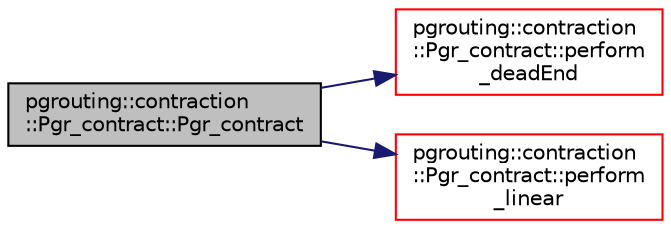 digraph "pgrouting::contraction::Pgr_contract::Pgr_contract"
{
  edge [fontname="Helvetica",fontsize="10",labelfontname="Helvetica",labelfontsize="10"];
  node [fontname="Helvetica",fontsize="10",shape=record];
  rankdir="LR";
  Node1 [label="pgrouting::contraction\l::Pgr_contract::Pgr_contract",height=0.2,width=0.4,color="black", fillcolor="grey75", style="filled" fontcolor="black"];
  Node1 -> Node2 [color="midnightblue",fontsize="10",style="solid",fontname="Helvetica"];
  Node2 [label="pgrouting::contraction\l::Pgr_contract::perform\l_deadEnd",height=0.2,width=0.4,color="red", fillcolor="white", style="filled",URL="$classpgrouting_1_1contraction_1_1Pgr__contract.html#ae5b5c2d9f5ddebb5495bd4a750ad51b0"];
  Node1 -> Node3 [color="midnightblue",fontsize="10",style="solid",fontname="Helvetica"];
  Node3 [label="pgrouting::contraction\l::Pgr_contract::perform\l_linear",height=0.2,width=0.4,color="red", fillcolor="white", style="filled",URL="$classpgrouting_1_1contraction_1_1Pgr__contract.html#ab1f56df3c39aa3993c3805696e808779"];
}

